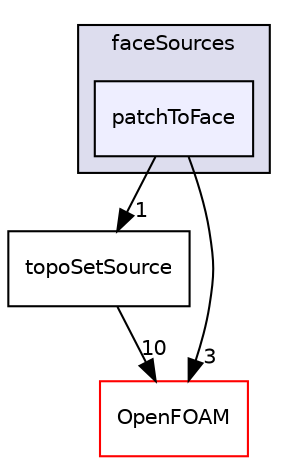 digraph "src/meshTools/sets/faceSources/patchToFace" {
  bgcolor=transparent;
  compound=true
  node [ fontsize="10", fontname="Helvetica"];
  edge [ labelfontsize="10", labelfontname="Helvetica"];
  subgraph clusterdir_ca21e004451e80f3d57c68df6e02dd61 {
    graph [ bgcolor="#ddddee", pencolor="black", label="faceSources" fontname="Helvetica", fontsize="10", URL="dir_ca21e004451e80f3d57c68df6e02dd61.html"]
  dir_275ddeb46d072089ee5e87a304f7bc14 [shape=box, label="patchToFace", style="filled", fillcolor="#eeeeff", pencolor="black", URL="dir_275ddeb46d072089ee5e87a304f7bc14.html"];
  }
  dir_ffdc7a49b4414cf981ba8f0aa91f3c24 [shape=box label="topoSetSource" URL="dir_ffdc7a49b4414cf981ba8f0aa91f3c24.html"];
  dir_c5473ff19b20e6ec4dfe5c310b3778a8 [shape=box label="OpenFOAM" color="red" URL="dir_c5473ff19b20e6ec4dfe5c310b3778a8.html"];
  dir_ffdc7a49b4414cf981ba8f0aa91f3c24->dir_c5473ff19b20e6ec4dfe5c310b3778a8 [headlabel="10", labeldistance=1.5 headhref="dir_001865_001896.html"];
  dir_275ddeb46d072089ee5e87a304f7bc14->dir_ffdc7a49b4414cf981ba8f0aa91f3c24 [headlabel="1", labeldistance=1.5 headhref="dir_001842_001865.html"];
  dir_275ddeb46d072089ee5e87a304f7bc14->dir_c5473ff19b20e6ec4dfe5c310b3778a8 [headlabel="3", labeldistance=1.5 headhref="dir_001842_001896.html"];
}
